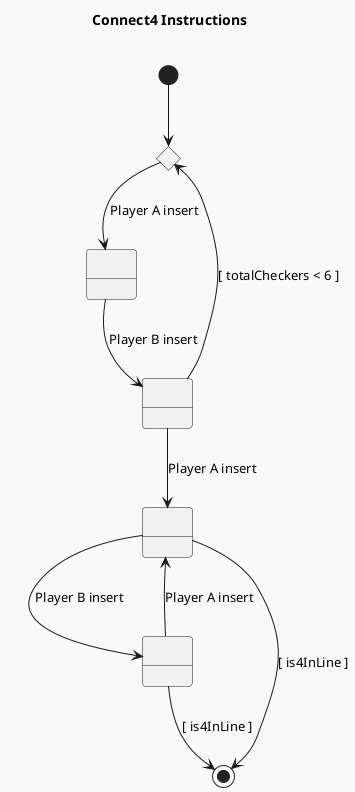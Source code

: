@startuml connect4--instructions

!theme mars

title Connect4 Instructions \n

state C1 <<choice>>
state InsertA as " "
state InsertB as " "
state InsertA2 as " "
state InsertB2 as " "

[*]      --> C1 
C1       --> InsertA : Player A insert
InsertA  --> InsertB : Player B insert
InsertB  --> C1 : [ totalCheckers < 6 ]
InsertB  --> InsertA2 : Player A insert
InsertA2 --> [*] : [ is4InLine ]
InsertA2 --> InsertB2 : Player B insert
InsertB2 --> [*] : [ is4InLine ]
InsertB2 --> InsertA2 : Player A insert

@enduml